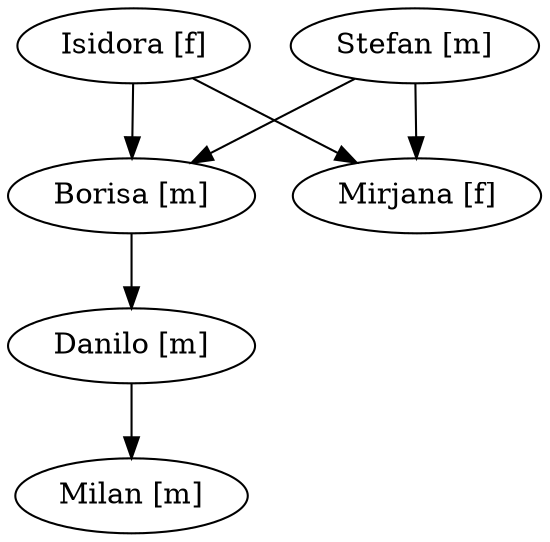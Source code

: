 digraph FamilyTree
{
  "Borisa [m]" -> "Danilo [m]";
  "Danilo [m]" -> "Milan [m]";
  "Isidora [f]" -> "Mirjana [f]";
  "Isidora [f]" -> "Borisa [m]";
  "Milan [m]";
  "Mirjana [f]";
  "Stefan [m]" -> "Mirjana [f]";
  "Stefan [m]" -> "Borisa [m]";
}
